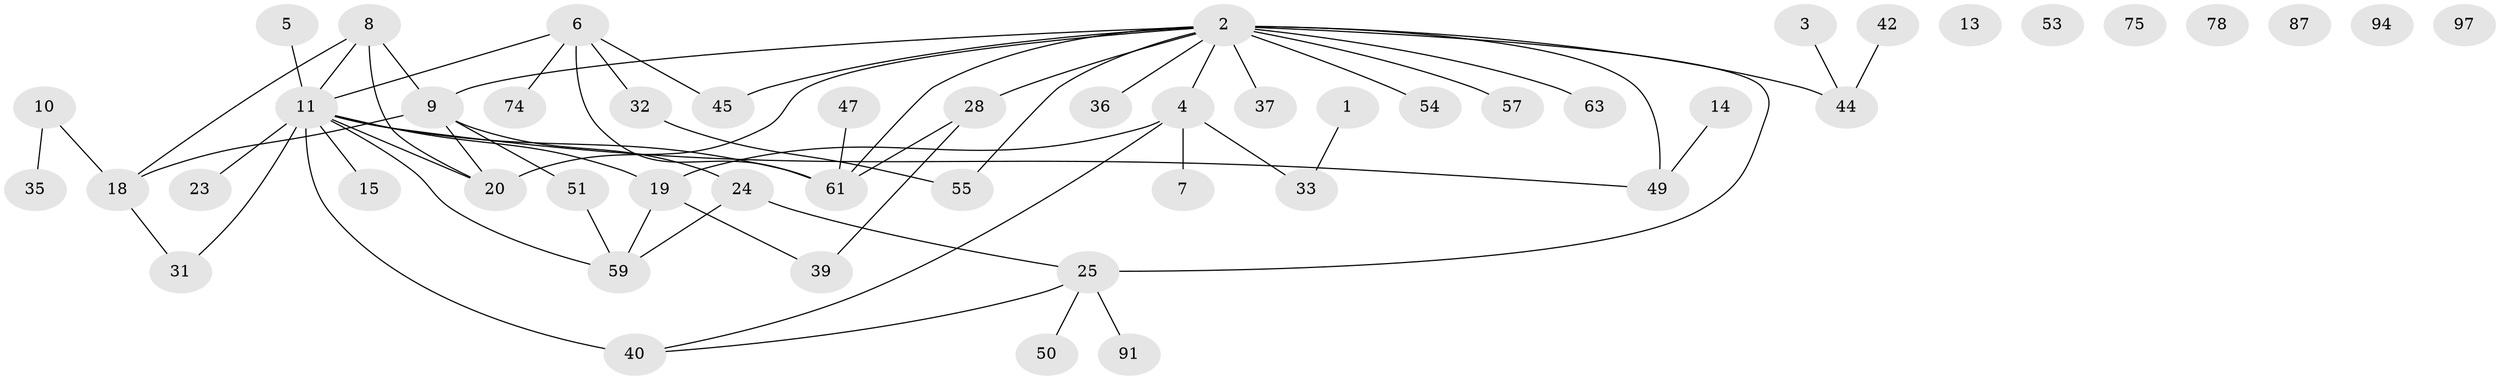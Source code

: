 // original degree distribution, {2: 0.2376237623762376, 5: 0.0891089108910891, 1: 0.25742574257425743, 3: 0.21782178217821782, 4: 0.0891089108910891, 0: 0.0594059405940594, 7: 0.0297029702970297, 6: 0.019801980198019802}
// Generated by graph-tools (version 1.1) at 2025/13/03/09/25 04:13:02]
// undirected, 50 vertices, 61 edges
graph export_dot {
graph [start="1"]
  node [color=gray90,style=filled];
  1 [super="+46+79"];
  2 [super="+17+38"];
  3;
  4 [super="+82+81+71+41"];
  5 [super="+16"];
  6 [super="+83"];
  7;
  8 [super="+12+29"];
  9 [super="+76+21+27"];
  10 [super="+72"];
  11 [super="+26+43"];
  13;
  14;
  15 [super="+85+90"];
  18 [super="+80+98+68"];
  19 [super="+66"];
  20 [super="+30+65"];
  23;
  24;
  25 [super="+60+34"];
  28 [super="+84"];
  31;
  32;
  33;
  35;
  36;
  37;
  39 [super="+88"];
  40 [super="+86+101"];
  42;
  44 [super="+58+52"];
  45 [super="+99"];
  47;
  49;
  50;
  51;
  53 [super="+77+70"];
  54;
  55;
  57;
  59 [super="+73"];
  61;
  63;
  74;
  75;
  78;
  87;
  91;
  94;
  97;
  1 -- 33;
  2 -- 49 [weight=2];
  2 -- 4 [weight=2];
  2 -- 37;
  2 -- 54;
  2 -- 9;
  2 -- 44 [weight=3];
  2 -- 36;
  2 -- 45 [weight=2];
  2 -- 63;
  2 -- 20 [weight=2];
  2 -- 55;
  2 -- 25;
  2 -- 28;
  2 -- 61;
  2 -- 57 [weight=2];
  3 -- 44;
  4 -- 33;
  4 -- 19;
  4 -- 7;
  4 -- 40;
  5 -- 11 [weight=2];
  6 -- 32;
  6 -- 61;
  6 -- 74;
  6 -- 45;
  6 -- 11;
  8 -- 9;
  8 -- 11 [weight=2];
  8 -- 20 [weight=2];
  8 -- 18;
  9 -- 18;
  9 -- 51;
  9 -- 24;
  9 -- 20;
  10 -- 35;
  10 -- 18;
  11 -- 49;
  11 -- 59;
  11 -- 19;
  11 -- 15 [weight=2];
  11 -- 40 [weight=2];
  11 -- 23;
  11 -- 61;
  11 -- 31;
  11 -- 20;
  14 -- 49;
  18 -- 31;
  19 -- 39;
  19 -- 59;
  24 -- 59;
  24 -- 25;
  25 -- 50;
  25 -- 91;
  25 -- 40;
  28 -- 61;
  28 -- 39;
  32 -- 55;
  42 -- 44;
  47 -- 61;
  51 -- 59;
}
